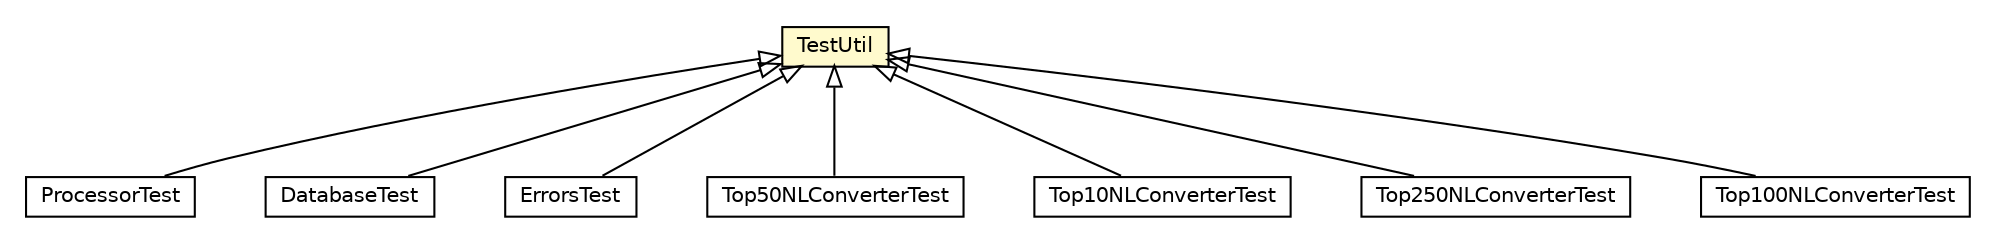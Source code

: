 #!/usr/local/bin/dot
#
# Class diagram 
# Generated by UMLGraph version R5_6-24-gf6e263 (http://www.umlgraph.org/)
#

digraph G {
	edge [fontname="Helvetica",fontsize=10,labelfontname="Helvetica",labelfontsize=10];
	node [fontname="Helvetica",fontsize=10,shape=plaintext];
	nodesep=0.25;
	ranksep=0.5;
	// nl.b3p.topnl.ProcessorTest
	c70 [label=<<table title="nl.b3p.topnl.ProcessorTest" border="0" cellborder="1" cellspacing="0" cellpadding="2" port="p" href="./ProcessorTest.html">
		<tr><td><table border="0" cellspacing="0" cellpadding="1">
<tr><td align="center" balign="center"> ProcessorTest </td></tr>
		</table></td></tr>
		</table>>, URL="./ProcessorTest.html", fontname="Helvetica", fontcolor="black", fontsize=10.0];
	// nl.b3p.topnl.TestUtil
	c71 [label=<<table title="nl.b3p.topnl.TestUtil" border="0" cellborder="1" cellspacing="0" cellpadding="2" port="p" bgcolor="lemonChiffon" href="./TestUtil.html">
		<tr><td><table border="0" cellspacing="0" cellpadding="1">
<tr><td align="center" balign="center"> TestUtil </td></tr>
		</table></td></tr>
		</table>>, URL="./TestUtil.html", fontname="Helvetica", fontcolor="black", fontsize=10.0];
	// nl.b3p.topnl.DatabaseTest
	c73 [label=<<table title="nl.b3p.topnl.DatabaseTest" border="0" cellborder="1" cellspacing="0" cellpadding="2" port="p" href="./DatabaseTest.html">
		<tr><td><table border="0" cellspacing="0" cellpadding="1">
<tr><td align="center" balign="center"> DatabaseTest </td></tr>
		</table></td></tr>
		</table>>, URL="./DatabaseTest.html", fontname="Helvetica", fontcolor="black", fontsize=10.0];
	// nl.b3p.topnl.ErrorsTest
	c75 [label=<<table title="nl.b3p.topnl.ErrorsTest" border="0" cellborder="1" cellspacing="0" cellpadding="2" port="p" href="./ErrorsTest.html">
		<tr><td><table border="0" cellspacing="0" cellpadding="1">
<tr><td align="center" balign="center"> ErrorsTest </td></tr>
		</table></td></tr>
		</table>>, URL="./ErrorsTest.html", fontname="Helvetica", fontcolor="black", fontsize=10.0];
	// nl.b3p.topnl.converters.Top50NLConverterTest
	c76 [label=<<table title="nl.b3p.topnl.converters.Top50NLConverterTest" border="0" cellborder="1" cellspacing="0" cellpadding="2" port="p" href="./converters/Top50NLConverterTest.html">
		<tr><td><table border="0" cellspacing="0" cellpadding="1">
<tr><td align="center" balign="center"> Top50NLConverterTest </td></tr>
		</table></td></tr>
		</table>>, URL="./converters/Top50NLConverterTest.html", fontname="Helvetica", fontcolor="black", fontsize=10.0];
	// nl.b3p.topnl.converters.Top10NLConverterTest
	c77 [label=<<table title="nl.b3p.topnl.converters.Top10NLConverterTest" border="0" cellborder="1" cellspacing="0" cellpadding="2" port="p" href="./converters/Top10NLConverterTest.html">
		<tr><td><table border="0" cellspacing="0" cellpadding="1">
<tr><td align="center" balign="center"> Top10NLConverterTest </td></tr>
		</table></td></tr>
		</table>>, URL="./converters/Top10NLConverterTest.html", fontname="Helvetica", fontcolor="black", fontsize=10.0];
	// nl.b3p.topnl.converters.Top250NLConverterTest
	c78 [label=<<table title="nl.b3p.topnl.converters.Top250NLConverterTest" border="0" cellborder="1" cellspacing="0" cellpadding="2" port="p" href="./converters/Top250NLConverterTest.html">
		<tr><td><table border="0" cellspacing="0" cellpadding="1">
<tr><td align="center" balign="center"> Top250NLConverterTest </td></tr>
		</table></td></tr>
		</table>>, URL="./converters/Top250NLConverterTest.html", fontname="Helvetica", fontcolor="black", fontsize=10.0];
	// nl.b3p.topnl.converters.Top100NLConverterTest
	c79 [label=<<table title="nl.b3p.topnl.converters.Top100NLConverterTest" border="0" cellborder="1" cellspacing="0" cellpadding="2" port="p" href="./converters/Top100NLConverterTest.html">
		<tr><td><table border="0" cellspacing="0" cellpadding="1">
<tr><td align="center" balign="center"> Top100NLConverterTest </td></tr>
		</table></td></tr>
		</table>>, URL="./converters/Top100NLConverterTest.html", fontname="Helvetica", fontcolor="black", fontsize=10.0];
	//nl.b3p.topnl.ProcessorTest extends nl.b3p.topnl.TestUtil
	c71:p -> c70:p [dir=back,arrowtail=empty];
	//nl.b3p.topnl.DatabaseTest extends nl.b3p.topnl.TestUtil
	c71:p -> c73:p [dir=back,arrowtail=empty];
	//nl.b3p.topnl.ErrorsTest extends nl.b3p.topnl.TestUtil
	c71:p -> c75:p [dir=back,arrowtail=empty];
	//nl.b3p.topnl.converters.Top50NLConverterTest extends nl.b3p.topnl.TestUtil
	c71:p -> c76:p [dir=back,arrowtail=empty];
	//nl.b3p.topnl.converters.Top10NLConverterTest extends nl.b3p.topnl.TestUtil
	c71:p -> c77:p [dir=back,arrowtail=empty];
	//nl.b3p.topnl.converters.Top250NLConverterTest extends nl.b3p.topnl.TestUtil
	c71:p -> c78:p [dir=back,arrowtail=empty];
	//nl.b3p.topnl.converters.Top100NLConverterTest extends nl.b3p.topnl.TestUtil
	c71:p -> c79:p [dir=back,arrowtail=empty];
}

